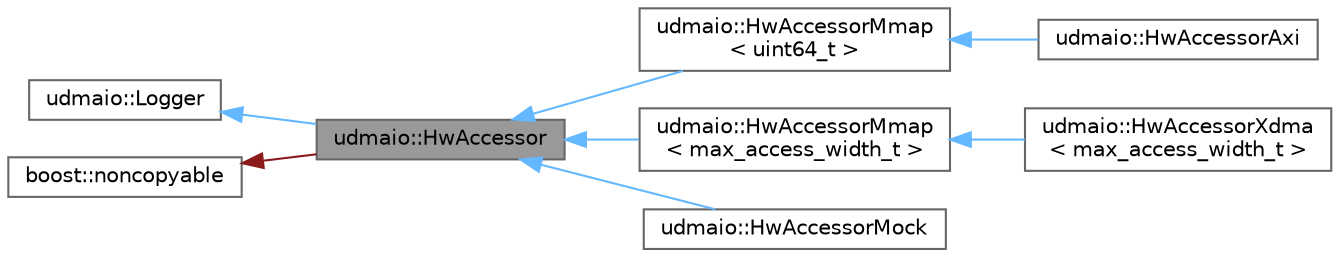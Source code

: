 digraph "udmaio::HwAccessor"
{
 // INTERACTIVE_SVG=YES
 // LATEX_PDF_SIZE
  bgcolor="transparent";
  edge [fontname=Helvetica,fontsize=10,labelfontname=Helvetica,labelfontsize=10];
  node [fontname=Helvetica,fontsize=10,shape=box,height=0.2,width=0.4];
  rankdir="LR";
  Node1 [label="udmaio::HwAccessor",height=0.2,width=0.4,color="gray40", fillcolor="grey60", style="filled", fontcolor="black",tooltip="Base class for hardware access."];
  Node2 -> Node1 [dir="back",color="steelblue1",style="solid"];
  Node2 [label="udmaio::Logger",height=0.2,width=0.4,color="gray40", fillcolor="white", style="filled",URL="$structudmaio_1_1_logger.html",tooltip=" "];
  Node3 -> Node1 [dir="back",color="firebrick4",style="solid"];
  Node3 [label="boost::noncopyable",height=0.2,width=0.4,color="gray40", fillcolor="white", style="filled",tooltip=" "];
  Node1 -> Node4 [dir="back",color="steelblue1",style="solid"];
  Node4 [label="udmaio::HwAccessorMmap\l\< uint64_t \>",height=0.2,width=0.4,color="gray40", fillcolor="white", style="filled",URL="$classudmaio_1_1_hw_accessor_mmap.html",tooltip=" "];
  Node4 -> Node5 [dir="back",color="steelblue1",style="solid"];
  Node5 [label="udmaio::HwAccessorAxi",height=0.2,width=0.4,color="gray40", fillcolor="white", style="filled",URL="$classudmaio_1_1_hw_accessor_axi.html",tooltip=" "];
  Node1 -> Node6 [dir="back",color="steelblue1",style="solid"];
  Node6 [label="udmaio::HwAccessorMmap\l\< max_access_width_t \>",height=0.2,width=0.4,color="gray40", fillcolor="white", style="filled",URL="$classudmaio_1_1_hw_accessor_mmap.html",tooltip=" "];
  Node6 -> Node7 [dir="back",color="steelblue1",style="solid"];
  Node7 [label="udmaio::HwAccessorXdma\l\< max_access_width_t \>",height=0.2,width=0.4,color="gray40", fillcolor="white", style="filled",URL="$classudmaio_1_1_hw_accessor_xdma.html",tooltip=" "];
  Node1 -> Node8 [dir="back",color="steelblue1",style="solid"];
  Node8 [label="udmaio::HwAccessorMock",height=0.2,width=0.4,color="gray40", fillcolor="white", style="filled",URL="$classudmaio_1_1_hw_accessor_mock.html",tooltip=" "];
}
